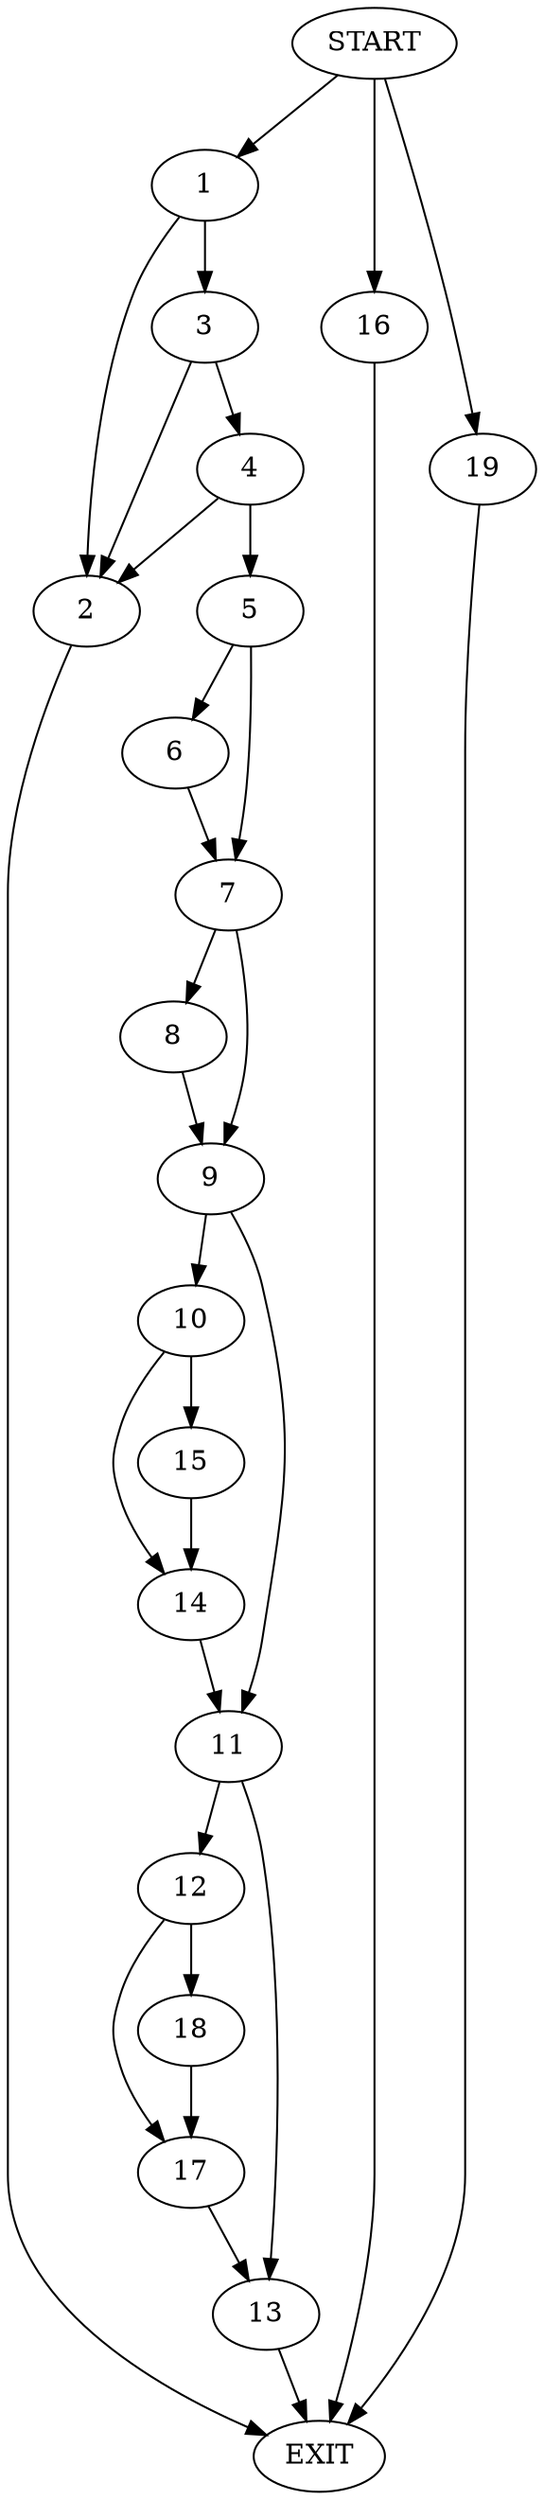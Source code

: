 digraph {
0 [label="START"]
20 [label="EXIT"]
0 -> 1
1 -> 2
1 -> 3
2 -> 20
3 -> 4
3 -> 2
4 -> 5
4 -> 2
5 -> 6
5 -> 7
7 -> 8
7 -> 9
6 -> 7
8 -> 9
9 -> 10
9 -> 11
11 -> 12
11 -> 13
10 -> 14
10 -> 15
0 -> 16
16 -> 20
14 -> 11
15 -> 14
12 -> 17
12 -> 18
13 -> 20
0 -> 19
19 -> 20
17 -> 13
18 -> 17
}
